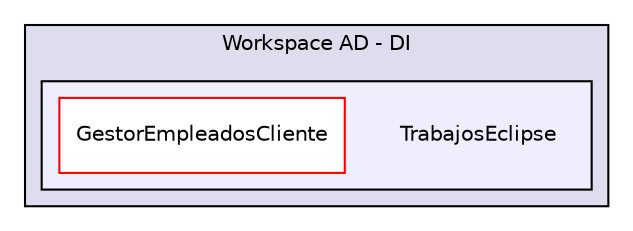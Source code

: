 digraph "TrabajosEclipse" {
  compound=true
  node [ fontsize="10", fontname="Helvetica"];
  edge [ labelfontsize="10", labelfontname="Helvetica"];
  subgraph clusterdir_98386f158efa219be3c8ec4c1407fb20 {
    graph [ bgcolor="#ddddee", pencolor="black", label="Workspace AD - DI" fontname="Helvetica", fontsize="10", URL="dir_98386f158efa219be3c8ec4c1407fb20.html"]
  subgraph clusterdir_8187de453462a928d766a87a3db7d46d {
    graph [ bgcolor="#eeeeff", pencolor="black", label="" URL="dir_8187de453462a928d766a87a3db7d46d.html"];
    dir_8187de453462a928d766a87a3db7d46d [shape=plaintext label="TrabajosEclipse"];
    dir_b22b8347cd64abac5540c2e6cb2973ed [shape=box label="GestorEmpleadosCliente" color="red" fillcolor="white" style="filled" URL="dir_b22b8347cd64abac5540c2e6cb2973ed.html"];
  }
  }
}
